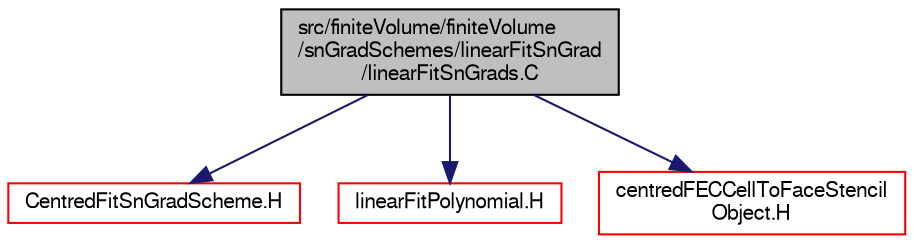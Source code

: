 digraph "src/finiteVolume/finiteVolume/snGradSchemes/linearFitSnGrad/linearFitSnGrads.C"
{
  bgcolor="transparent";
  edge [fontname="FreeSans",fontsize="10",labelfontname="FreeSans",labelfontsize="10"];
  node [fontname="FreeSans",fontsize="10",shape=record];
  Node0 [label="src/finiteVolume/finiteVolume\l/snGradSchemes/linearFitSnGrad\l/linearFitSnGrads.C",height=0.2,width=0.4,color="black", fillcolor="grey75", style="filled", fontcolor="black"];
  Node0 -> Node1 [color="midnightblue",fontsize="10",style="solid",fontname="FreeSans"];
  Node1 [label="CentredFitSnGradScheme.H",height=0.2,width=0.4,color="red",URL="$a03206.html"];
  Node0 -> Node273 [color="midnightblue",fontsize="10",style="solid",fontname="FreeSans"];
  Node273 [label="linearFitPolynomial.H",height=0.2,width=0.4,color="red",URL="$a04181.html"];
  Node0 -> Node274 [color="midnightblue",fontsize="10",style="solid",fontname="FreeSans"];
  Node274 [label="centredFECCellToFaceStencil\lObject.H",height=0.2,width=0.4,color="red",URL="$a03458.html"];
}
